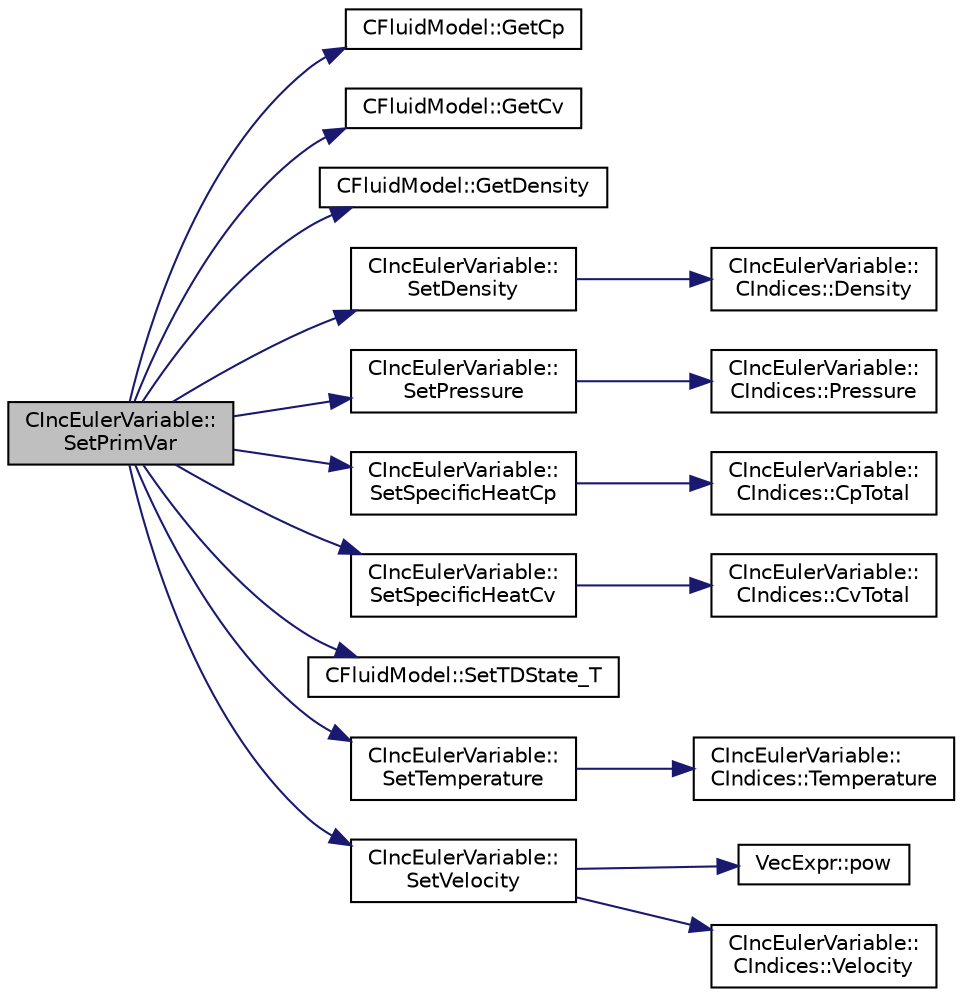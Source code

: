 digraph "CIncEulerVariable::SetPrimVar"
{
 // LATEX_PDF_SIZE
  edge [fontname="Helvetica",fontsize="10",labelfontname="Helvetica",labelfontsize="10"];
  node [fontname="Helvetica",fontsize="10",shape=record];
  rankdir="LR";
  Node1 [label="CIncEulerVariable::\lSetPrimVar",height=0.2,width=0.4,color="black", fillcolor="grey75", style="filled", fontcolor="black",tooltip="Set all the primitive variables for incompressible flows."];
  Node1 -> Node2 [color="midnightblue",fontsize="10",style="solid",fontname="Helvetica"];
  Node2 [label="CFluidModel::GetCp",height=0.2,width=0.4,color="black", fillcolor="white", style="filled",URL="$classCFluidModel.html#a9b12761e0a9de292d4929f053e9047f7",tooltip="Get fluid specific heat at constant pressure."];
  Node1 -> Node3 [color="midnightblue",fontsize="10",style="solid",fontname="Helvetica"];
  Node3 [label="CFluidModel::GetCv",height=0.2,width=0.4,color="black", fillcolor="white", style="filled",URL="$classCFluidModel.html#aa413b297485cf36c0498b7a64f048ece",tooltip="Get fluid specific heat at constant volume."];
  Node1 -> Node4 [color="midnightblue",fontsize="10",style="solid",fontname="Helvetica"];
  Node4 [label="CFluidModel::GetDensity",height=0.2,width=0.4,color="black", fillcolor="white", style="filled",URL="$classCFluidModel.html#aea74264efe7875c6f8c0aa62e3ccd62a",tooltip="Get fluid density."];
  Node1 -> Node5 [color="midnightblue",fontsize="10",style="solid",fontname="Helvetica"];
  Node5 [label="CIncEulerVariable::\lSetDensity",height=0.2,width=0.4,color="black", fillcolor="white", style="filled",URL="$classCIncEulerVariable.html#ae394f7fcb010c18629cf9b1241d9ac4a",tooltip="Set the value of the density for the incompressible flows."];
  Node5 -> Node6 [color="midnightblue",fontsize="10",style="solid",fontname="Helvetica"];
  Node6 [label="CIncEulerVariable::\lCIndices::Density",height=0.2,width=0.4,color="black", fillcolor="white", style="filled",URL="$structCIncEulerVariable_1_1CIndices.html#a7b8b28034fc6726b61e866950d033e5e",tooltip=" "];
  Node1 -> Node7 [color="midnightblue",fontsize="10",style="solid",fontname="Helvetica"];
  Node7 [label="CIncEulerVariable::\lSetPressure",height=0.2,width=0.4,color="black", fillcolor="white", style="filled",URL="$classCIncEulerVariable.html#ad0aac559b10e289278681688f89d1028",tooltip="Set the value of the pressure."];
  Node7 -> Node8 [color="midnightblue",fontsize="10",style="solid",fontname="Helvetica"];
  Node8 [label="CIncEulerVariable::\lCIndices::Pressure",height=0.2,width=0.4,color="black", fillcolor="white", style="filled",URL="$structCIncEulerVariable_1_1CIndices.html#ac3bc53dfc338fd5a5b8205f763696aa3",tooltip=" "];
  Node1 -> Node9 [color="midnightblue",fontsize="10",style="solid",fontname="Helvetica"];
  Node9 [label="CIncEulerVariable::\lSetSpecificHeatCp",height=0.2,width=0.4,color="black", fillcolor="white", style="filled",URL="$classCIncEulerVariable.html#a859693d039dad5ccc5244e0d46bd6c5a",tooltip="Set the specific heat Cp."];
  Node9 -> Node10 [color="midnightblue",fontsize="10",style="solid",fontname="Helvetica"];
  Node10 [label="CIncEulerVariable::\lCIndices::CpTotal",height=0.2,width=0.4,color="black", fillcolor="white", style="filled",URL="$structCIncEulerVariable_1_1CIndices.html#a252540b958652e00180782c5b8fba67d",tooltip=" "];
  Node1 -> Node11 [color="midnightblue",fontsize="10",style="solid",fontname="Helvetica"];
  Node11 [label="CIncEulerVariable::\lSetSpecificHeatCv",height=0.2,width=0.4,color="black", fillcolor="white", style="filled",URL="$classCIncEulerVariable.html#ae285db7a4e11baf1bcda6fce0da7e01c",tooltip="Set the specific heat Cv."];
  Node11 -> Node12 [color="midnightblue",fontsize="10",style="solid",fontname="Helvetica"];
  Node12 [label="CIncEulerVariable::\lCIndices::CvTotal",height=0.2,width=0.4,color="black", fillcolor="white", style="filled",URL="$structCIncEulerVariable_1_1CIndices.html#aefd14a2adc08b29c80646aa985800580",tooltip=" "];
  Node1 -> Node13 [color="midnightblue",fontsize="10",style="solid",fontname="Helvetica"];
  Node13 [label="CFluidModel::SetTDState_T",height=0.2,width=0.4,color="black", fillcolor="white", style="filled",URL="$classCFluidModel.html#ab0bc7bb21dd1bb66120e4050cdab56e4",tooltip="Virtual member."];
  Node1 -> Node14 [color="midnightblue",fontsize="10",style="solid",fontname="Helvetica"];
  Node14 [label="CIncEulerVariable::\lSetTemperature",height=0.2,width=0.4,color="black", fillcolor="white", style="filled",URL="$classCIncEulerVariable.html#a8643c68d9300cdf94f165043a6cc33d2",tooltip="Set the value of the temperature for incompressible flows with energy equation."];
  Node14 -> Node15 [color="midnightblue",fontsize="10",style="solid",fontname="Helvetica"];
  Node15 [label="CIncEulerVariable::\lCIndices::Temperature",height=0.2,width=0.4,color="black", fillcolor="white", style="filled",URL="$structCIncEulerVariable_1_1CIndices.html#a55fe19cf0b294badce187f381362558c",tooltip=" "];
  Node1 -> Node16 [color="midnightblue",fontsize="10",style="solid",fontname="Helvetica"];
  Node16 [label="CIncEulerVariable::\lSetVelocity",height=0.2,width=0.4,color="black", fillcolor="white", style="filled",URL="$classCIncEulerVariable.html#a91da058a4a6dd571a0f433b73bb55f5c",tooltip="Set the value of the density for the incompressible flows."];
  Node16 -> Node17 [color="midnightblue",fontsize="10",style="solid",fontname="Helvetica"];
  Node17 [label="VecExpr::pow",height=0.2,width=0.4,color="black", fillcolor="white", style="filled",URL="$group__VecExpr.html#ga7fb255e1f2a1773d3cc6ff7bee1aadd2",tooltip=" "];
  Node16 -> Node18 [color="midnightblue",fontsize="10",style="solid",fontname="Helvetica"];
  Node18 [label="CIncEulerVariable::\lCIndices::Velocity",height=0.2,width=0.4,color="black", fillcolor="white", style="filled",URL="$structCIncEulerVariable_1_1CIndices.html#a7647384f74834ba66cdeb1e4a54853da",tooltip=" "];
}
